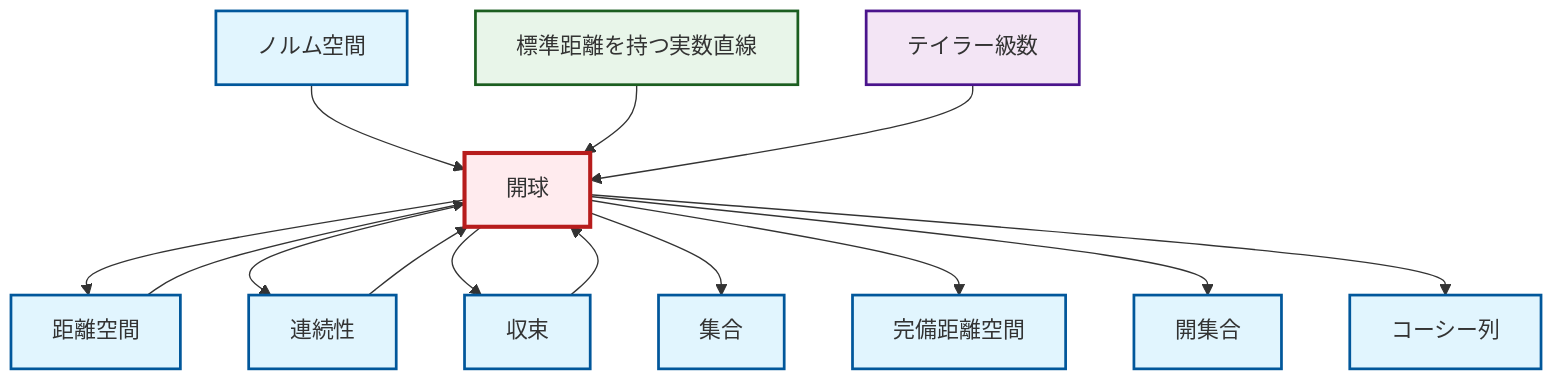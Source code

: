 graph TD
    classDef definition fill:#e1f5fe,stroke:#01579b,stroke-width:2px
    classDef theorem fill:#f3e5f5,stroke:#4a148c,stroke-width:2px
    classDef axiom fill:#fff3e0,stroke:#e65100,stroke-width:2px
    classDef example fill:#e8f5e9,stroke:#1b5e20,stroke-width:2px
    classDef current fill:#ffebee,stroke:#b71c1c,stroke-width:3px
    def-open-ball["開球"]:::definition
    def-cauchy-sequence["コーシー列"]:::definition
    def-open-set["開集合"]:::definition
    def-continuity["連続性"]:::definition
    def-set["集合"]:::definition
    def-metric-space["距離空間"]:::definition
    def-complete-metric-space["完備距離空間"]:::definition
    def-normed-vector-space["ノルム空間"]:::definition
    ex-real-line-metric["標準距離を持つ実数直線"]:::example
    def-convergence["収束"]:::definition
    thm-taylor-series["テイラー級数"]:::theorem
    def-open-ball --> def-metric-space
    def-open-ball --> def-continuity
    def-open-ball --> def-convergence
    def-open-ball --> def-set
    def-metric-space --> def-open-ball
    def-continuity --> def-open-ball
    def-normed-vector-space --> def-open-ball
    def-open-ball --> def-complete-metric-space
    def-open-ball --> def-open-set
    ex-real-line-metric --> def-open-ball
    thm-taylor-series --> def-open-ball
    def-open-ball --> def-cauchy-sequence
    def-convergence --> def-open-ball
    class def-open-ball current